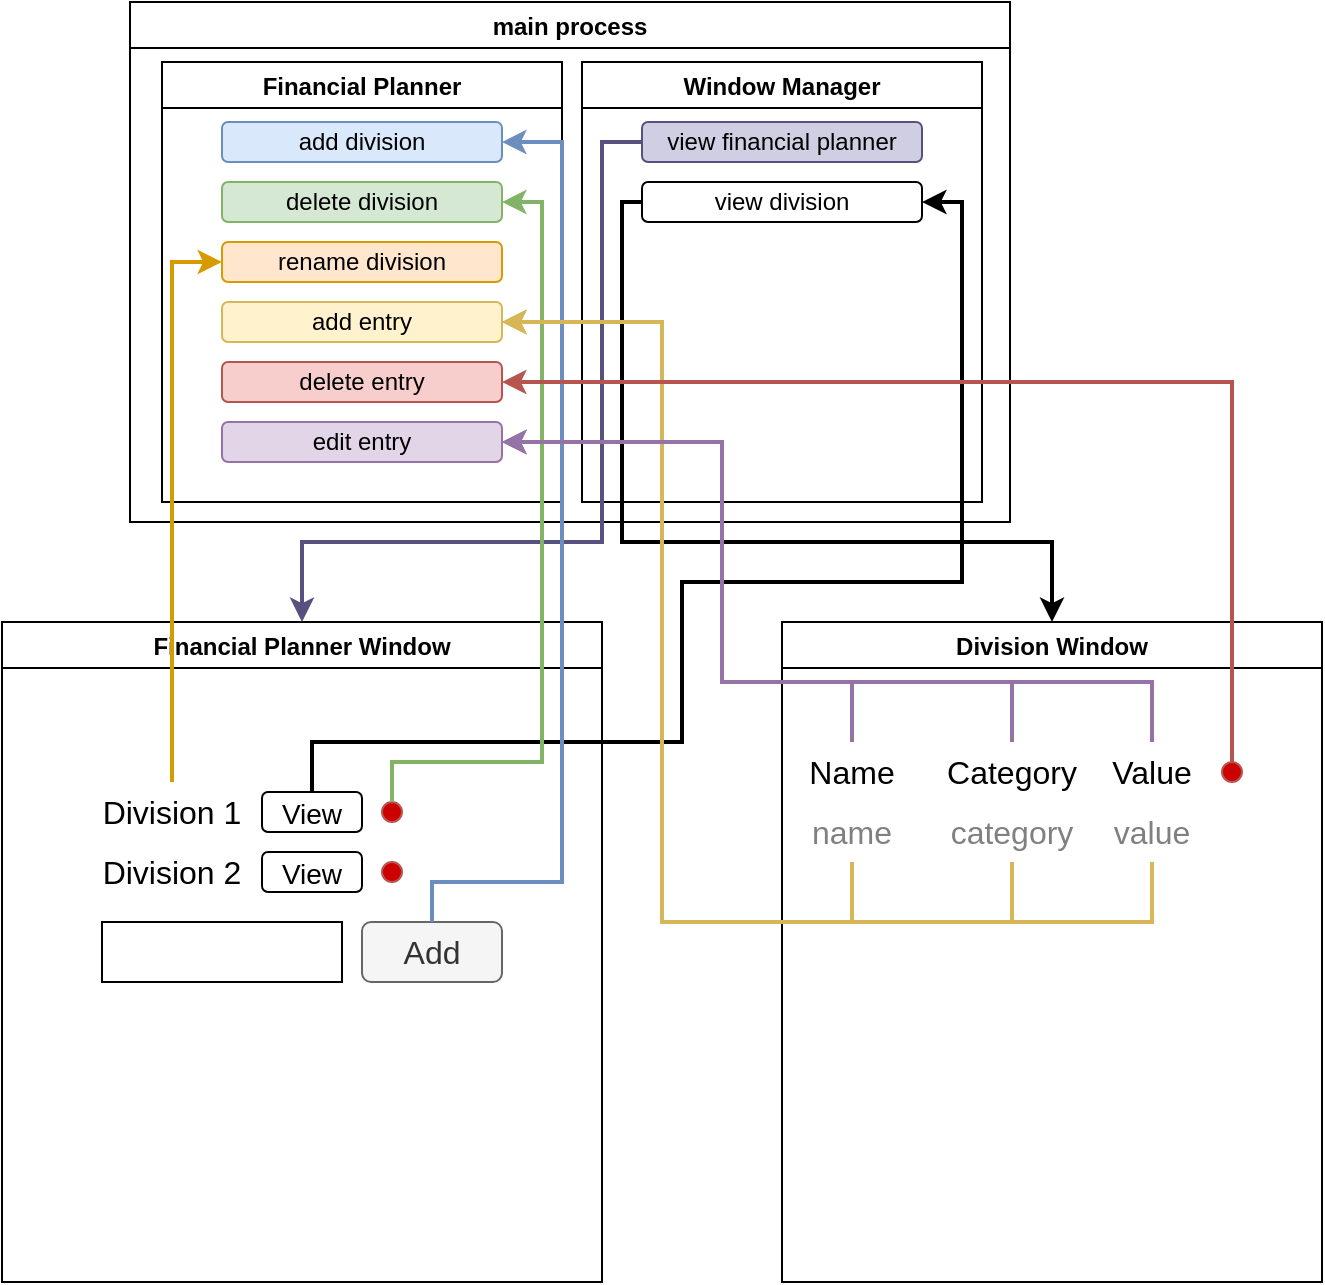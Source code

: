 <mxfile version="16.5.6" type="device"><diagram id="IR8nIRefVtMFKVbFjQfQ" name="Page-1"><mxGraphModel dx="868" dy="450" grid="1" gridSize="10" guides="1" tooltips="1" connect="1" arrows="1" fold="1" page="1" pageScale="1" pageWidth="827" pageHeight="1169" math="0" shadow="0"><root><mxCell id="0"/><mxCell id="1" parent="0"/><mxCell id="wXph6S3kjOuy-FJTphcv-1" value="main process" style="swimlane;" vertex="1" parent="1"><mxGeometry x="194" y="30" width="440" height="260" as="geometry"/></mxCell><mxCell id="wXph6S3kjOuy-FJTphcv-2" value="Financial Planner" style="swimlane;" vertex="1" parent="wXph6S3kjOuy-FJTphcv-1"><mxGeometry x="16" y="30" width="200" height="220" as="geometry"/></mxCell><mxCell id="wXph6S3kjOuy-FJTphcv-6" value="add division" style="rounded=1;whiteSpace=wrap;html=1;fillColor=#dae8fc;strokeColor=#6c8ebf;" vertex="1" parent="wXph6S3kjOuy-FJTphcv-2"><mxGeometry x="30" y="30" width="140" height="20" as="geometry"/></mxCell><mxCell id="wXph6S3kjOuy-FJTphcv-7" value="delete division" style="rounded=1;whiteSpace=wrap;html=1;fillColor=#d5e8d4;strokeColor=#82b366;" vertex="1" parent="wXph6S3kjOuy-FJTphcv-2"><mxGeometry x="30" y="60" width="140" height="20" as="geometry"/></mxCell><mxCell id="wXph6S3kjOuy-FJTphcv-8" value="rename division" style="rounded=1;whiteSpace=wrap;html=1;fillColor=#ffe6cc;strokeColor=#d79b00;" vertex="1" parent="wXph6S3kjOuy-FJTphcv-2"><mxGeometry x="30" y="90" width="140" height="20" as="geometry"/></mxCell><mxCell id="wXph6S3kjOuy-FJTphcv-10" value="add entry" style="rounded=1;whiteSpace=wrap;html=1;fillColor=#fff2cc;strokeColor=#d6b656;" vertex="1" parent="wXph6S3kjOuy-FJTphcv-2"><mxGeometry x="30" y="120" width="140" height="20" as="geometry"/></mxCell><mxCell id="wXph6S3kjOuy-FJTphcv-11" value="delete entry" style="rounded=1;whiteSpace=wrap;html=1;fillColor=#f8cecc;strokeColor=#b85450;" vertex="1" parent="wXph6S3kjOuy-FJTphcv-2"><mxGeometry x="30" y="150" width="140" height="20" as="geometry"/></mxCell><mxCell id="wXph6S3kjOuy-FJTphcv-12" value="edit entry" style="rounded=1;whiteSpace=wrap;html=1;fillColor=#e1d5e7;strokeColor=#9673a6;" vertex="1" parent="wXph6S3kjOuy-FJTphcv-2"><mxGeometry x="30" y="180" width="140" height="20" as="geometry"/></mxCell><mxCell id="wXph6S3kjOuy-FJTphcv-3" value="Window Manager" style="swimlane;" vertex="1" parent="wXph6S3kjOuy-FJTphcv-1"><mxGeometry x="226" y="30" width="200" height="220" as="geometry"/></mxCell><mxCell id="wXph6S3kjOuy-FJTphcv-9" value="view financial planner" style="rounded=1;whiteSpace=wrap;html=1;fillColor=#d0cee2;strokeColor=#56517e;" vertex="1" parent="wXph6S3kjOuy-FJTphcv-3"><mxGeometry x="30" y="30" width="140" height="20" as="geometry"/></mxCell><mxCell id="wXph6S3kjOuy-FJTphcv-13" value="view division" style="rounded=1;whiteSpace=wrap;html=1;" vertex="1" parent="wXph6S3kjOuy-FJTphcv-3"><mxGeometry x="30" y="60" width="140" height="20" as="geometry"/></mxCell><mxCell id="wXph6S3kjOuy-FJTphcv-4" value="Financial Planner Window" style="swimlane;" vertex="1" parent="1"><mxGeometry x="130" y="340" width="300" height="330" as="geometry"/></mxCell><mxCell id="wXph6S3kjOuy-FJTphcv-14" value="&lt;font style=&quot;font-size: 16px&quot;&gt;Division 1&lt;/font&gt;" style="text;html=1;strokeColor=none;fillColor=none;align=center;verticalAlign=middle;whiteSpace=wrap;rounded=0;" vertex="1" parent="wXph6S3kjOuy-FJTphcv-4"><mxGeometry x="40" y="80" width="90" height="30" as="geometry"/></mxCell><mxCell id="wXph6S3kjOuy-FJTphcv-15" value="" style="ellipse;whiteSpace=wrap;html=1;aspect=fixed;fillColor=#CC0000;strokeColor=#b85450;" vertex="1" parent="wXph6S3kjOuy-FJTphcv-4"><mxGeometry x="190" y="90" width="10" height="10" as="geometry"/></mxCell><mxCell id="wXph6S3kjOuy-FJTphcv-16" value="&lt;font style=&quot;font-size: 16px&quot;&gt;Division 2&lt;/font&gt;" style="text;html=1;strokeColor=none;fillColor=none;align=center;verticalAlign=middle;whiteSpace=wrap;rounded=0;" vertex="1" parent="wXph6S3kjOuy-FJTphcv-4"><mxGeometry x="40" y="110" width="90" height="30" as="geometry"/></mxCell><mxCell id="wXph6S3kjOuy-FJTphcv-17" value="" style="ellipse;whiteSpace=wrap;html=1;aspect=fixed;fillColor=#CC0000;strokeColor=#b85450;" vertex="1" parent="wXph6S3kjOuy-FJTphcv-4"><mxGeometry x="190" y="120" width="10" height="10" as="geometry"/></mxCell><mxCell id="wXph6S3kjOuy-FJTphcv-19" value="" style="rounded=0;whiteSpace=wrap;html=1;fontSize=16;" vertex="1" parent="wXph6S3kjOuy-FJTphcv-4"><mxGeometry x="50" y="150" width="120" height="30" as="geometry"/></mxCell><mxCell id="wXph6S3kjOuy-FJTphcv-20" value="Add" style="rounded=1;whiteSpace=wrap;html=1;fontSize=16;fillColor=#f5f5f5;fontColor=#333333;strokeColor=#666666;" vertex="1" parent="wXph6S3kjOuy-FJTphcv-4"><mxGeometry x="180" y="150" width="70" height="30" as="geometry"/></mxCell><mxCell id="wXph6S3kjOuy-FJTphcv-21" value="&lt;font style=&quot;font-size: 14px&quot;&gt;View&lt;/font&gt;" style="rounded=1;whiteSpace=wrap;html=1;fontSize=16;" vertex="1" parent="wXph6S3kjOuy-FJTphcv-4"><mxGeometry x="130" y="85" width="50" height="20" as="geometry"/></mxCell><mxCell id="wXph6S3kjOuy-FJTphcv-30" value="&lt;font style=&quot;font-size: 14px&quot;&gt;View&lt;/font&gt;" style="rounded=1;whiteSpace=wrap;html=1;fontSize=16;" vertex="1" parent="wXph6S3kjOuy-FJTphcv-4"><mxGeometry x="130" y="115" width="50" height="20" as="geometry"/></mxCell><mxCell id="wXph6S3kjOuy-FJTphcv-5" value="Division Window" style="swimlane;" vertex="1" parent="1"><mxGeometry x="520" y="340" width="270" height="330" as="geometry"/></mxCell><mxCell id="wXph6S3kjOuy-FJTphcv-31" value="&lt;font style=&quot;font-size: 16px&quot;&gt;Name&lt;/font&gt;" style="text;html=1;strokeColor=none;fillColor=none;align=center;verticalAlign=middle;whiteSpace=wrap;rounded=0;" vertex="1" parent="wXph6S3kjOuy-FJTphcv-5"><mxGeometry x="-10" y="60" width="90" height="30" as="geometry"/></mxCell><mxCell id="wXph6S3kjOuy-FJTphcv-32" value="&lt;font style=&quot;font-size: 16px&quot;&gt;Category&lt;/font&gt;" style="text;html=1;strokeColor=none;fillColor=none;align=center;verticalAlign=middle;whiteSpace=wrap;rounded=0;" vertex="1" parent="wXph6S3kjOuy-FJTphcv-5"><mxGeometry x="70" y="60" width="90" height="30" as="geometry"/></mxCell><mxCell id="wXph6S3kjOuy-FJTphcv-33" value="&lt;font style=&quot;font-size: 16px&quot;&gt;Value&lt;/font&gt;" style="text;html=1;strokeColor=none;fillColor=none;align=center;verticalAlign=middle;whiteSpace=wrap;rounded=0;" vertex="1" parent="wXph6S3kjOuy-FJTphcv-5"><mxGeometry x="140" y="60" width="90" height="30" as="geometry"/></mxCell><mxCell id="wXph6S3kjOuy-FJTphcv-35" value="" style="ellipse;whiteSpace=wrap;html=1;aspect=fixed;fillColor=#CC0000;strokeColor=#b85450;" vertex="1" parent="wXph6S3kjOuy-FJTphcv-5"><mxGeometry x="220" y="70" width="10" height="10" as="geometry"/></mxCell><mxCell id="wXph6S3kjOuy-FJTphcv-36" value="&lt;font style=&quot;font-size: 16px&quot;&gt;name&lt;/font&gt;" style="text;html=1;strokeColor=none;fillColor=none;align=center;verticalAlign=middle;whiteSpace=wrap;rounded=0;fontColor=#808080;" vertex="1" parent="wXph6S3kjOuy-FJTphcv-5"><mxGeometry x="-10" y="90" width="90" height="30" as="geometry"/></mxCell><mxCell id="wXph6S3kjOuy-FJTphcv-37" value="&lt;font style=&quot;font-size: 16px&quot;&gt;category&lt;/font&gt;" style="text;html=1;strokeColor=none;fillColor=none;align=center;verticalAlign=middle;whiteSpace=wrap;rounded=0;fontColor=#808080;" vertex="1" parent="wXph6S3kjOuy-FJTphcv-5"><mxGeometry x="70" y="90" width="90" height="30" as="geometry"/></mxCell><mxCell id="wXph6S3kjOuy-FJTphcv-39" value="&lt;font style=&quot;font-size: 16px&quot;&gt;value&lt;/font&gt;" style="text;html=1;strokeColor=none;fillColor=none;align=center;verticalAlign=middle;whiteSpace=wrap;rounded=0;fontColor=#808080;" vertex="1" parent="wXph6S3kjOuy-FJTphcv-5"><mxGeometry x="140" y="90" width="90" height="30" as="geometry"/></mxCell><mxCell id="wXph6S3kjOuy-FJTphcv-40" value="" style="endArrow=classic;html=1;rounded=0;fontSize=14;fontColor=#808080;exitX=0;exitY=0.5;exitDx=0;exitDy=0;entryX=0.5;entryY=0;entryDx=0;entryDy=0;fillColor=#d0cee2;strokeColor=#56517e;edgeStyle=orthogonalEdgeStyle;strokeWidth=2;" edge="1" parent="1" source="wXph6S3kjOuy-FJTphcv-9" target="wXph6S3kjOuy-FJTphcv-4"><mxGeometry width="50" height="50" relative="1" as="geometry"><mxPoint x="390" y="270" as="sourcePoint"/><mxPoint x="440" y="220" as="targetPoint"/><Array as="points"><mxPoint x="430" y="100"/><mxPoint x="430" y="300"/><mxPoint x="280" y="300"/></Array></mxGeometry></mxCell><mxCell id="wXph6S3kjOuy-FJTphcv-41" value="" style="endArrow=classic;html=1;rounded=0;fontSize=14;fontColor=#808080;strokeWidth=2;exitX=0.5;exitY=0;exitDx=0;exitDy=0;entryX=1;entryY=0.5;entryDx=0;entryDy=0;edgeStyle=orthogonalEdgeStyle;" edge="1" parent="1" source="wXph6S3kjOuy-FJTphcv-21" target="wXph6S3kjOuy-FJTphcv-13"><mxGeometry width="50" height="50" relative="1" as="geometry"><mxPoint x="390" y="370" as="sourcePoint"/><mxPoint x="480" y="300" as="targetPoint"/><Array as="points"><mxPoint x="285" y="400"/><mxPoint x="470" y="400"/><mxPoint x="470" y="320"/><mxPoint x="610" y="320"/><mxPoint x="610" y="130"/></Array></mxGeometry></mxCell><mxCell id="wXph6S3kjOuy-FJTphcv-42" value="" style="endArrow=classic;html=1;rounded=0;fontSize=14;fontColor=#808080;strokeWidth=2;exitX=0;exitY=0.5;exitDx=0;exitDy=0;entryX=0.5;entryY=0;entryDx=0;entryDy=0;edgeStyle=orthogonalEdgeStyle;" edge="1" parent="1" source="wXph6S3kjOuy-FJTphcv-13" target="wXph6S3kjOuy-FJTphcv-5"><mxGeometry width="50" height="50" relative="1" as="geometry"><mxPoint x="295" y="435" as="sourcePoint"/><mxPoint x="600" y="140" as="targetPoint"/><Array as="points"><mxPoint x="440" y="130"/><mxPoint x="440" y="300"/><mxPoint x="655" y="300"/></Array></mxGeometry></mxCell><mxCell id="wXph6S3kjOuy-FJTphcv-44" value="" style="endArrow=classic;html=1;rounded=0;fontSize=14;fontColor=#808080;entryX=1;entryY=0.5;entryDx=0;entryDy=0;fillColor=#dae8fc;strokeColor=#6c8ebf;edgeStyle=orthogonalEdgeStyle;strokeWidth=2;exitX=0.5;exitY=0;exitDx=0;exitDy=0;" edge="1" parent="1" source="wXph6S3kjOuy-FJTphcv-20" target="wXph6S3kjOuy-FJTphcv-6"><mxGeometry width="50" height="50" relative="1" as="geometry"><mxPoint x="450" y="350" as="sourcePoint"/><mxPoint x="290" y="350" as="targetPoint"/><Array as="points"><mxPoint x="345" y="470"/><mxPoint x="410" y="470"/><mxPoint x="410" y="100"/></Array></mxGeometry></mxCell><mxCell id="wXph6S3kjOuy-FJTphcv-45" value="" style="endArrow=classic;html=1;rounded=0;fontSize=14;fontColor=#808080;exitX=0.5;exitY=0;exitDx=0;exitDy=0;entryX=1;entryY=0.5;entryDx=0;entryDy=0;fillColor=#d5e8d4;strokeColor=#82b366;edgeStyle=orthogonalEdgeStyle;strokeWidth=2;" edge="1" parent="1" source="wXph6S3kjOuy-FJTphcv-15" target="wXph6S3kjOuy-FJTphcv-7"><mxGeometry width="50" height="50" relative="1" as="geometry"><mxPoint x="470" y="120" as="sourcePoint"/><mxPoint x="300" y="360" as="targetPoint"/><Array as="points"><mxPoint x="325" y="410"/><mxPoint x="400" y="410"/><mxPoint x="400" y="130"/></Array></mxGeometry></mxCell><mxCell id="wXph6S3kjOuy-FJTphcv-46" value="" style="endArrow=classic;html=1;rounded=0;fontSize=14;fontColor=#808080;exitX=0.5;exitY=0;exitDx=0;exitDy=0;fillColor=#ffe6cc;strokeColor=#d79b00;edgeStyle=orthogonalEdgeStyle;strokeWidth=2;entryX=0;entryY=0.5;entryDx=0;entryDy=0;" edge="1" parent="1" source="wXph6S3kjOuy-FJTphcv-14" target="wXph6S3kjOuy-FJTphcv-8"><mxGeometry width="50" height="50" relative="1" as="geometry"><mxPoint x="480" y="130" as="sourcePoint"/><mxPoint x="130" y="250" as="targetPoint"/><Array as="points"><mxPoint x="215" y="160"/></Array></mxGeometry></mxCell><mxCell id="wXph6S3kjOuy-FJTphcv-47" value="" style="endArrow=classic;html=1;rounded=0;fontSize=14;fontColor=#808080;exitX=0.5;exitY=1;exitDx=0;exitDy=0;entryX=1;entryY=0.5;entryDx=0;entryDy=0;fillColor=#fff2cc;strokeColor=#d6b656;edgeStyle=orthogonalEdgeStyle;strokeWidth=2;" edge="1" parent="1" source="wXph6S3kjOuy-FJTphcv-36" target="wXph6S3kjOuy-FJTphcv-10"><mxGeometry width="50" height="50" relative="1" as="geometry"><mxPoint x="490" y="140" as="sourcePoint"/><mxPoint x="320" y="380" as="targetPoint"/><Array as="points"><mxPoint x="555" y="490"/><mxPoint x="460" y="490"/><mxPoint x="460" y="190"/></Array></mxGeometry></mxCell><mxCell id="wXph6S3kjOuy-FJTphcv-48" value="" style="endArrow=classic;html=1;rounded=0;fontSize=14;fontColor=#808080;exitX=0.5;exitY=1;exitDx=0;exitDy=0;entryX=1;entryY=0.5;entryDx=0;entryDy=0;fillColor=#fff2cc;strokeColor=#d6b656;edgeStyle=orthogonalEdgeStyle;strokeWidth=2;" edge="1" parent="1" source="wXph6S3kjOuy-FJTphcv-37" target="wXph6S3kjOuy-FJTphcv-10"><mxGeometry width="50" height="50" relative="1" as="geometry"><mxPoint x="565" y="470" as="sourcePoint"/><mxPoint x="390" y="200" as="targetPoint"/><Array as="points"><mxPoint x="635" y="490"/><mxPoint x="460" y="490"/><mxPoint x="460" y="190"/></Array></mxGeometry></mxCell><mxCell id="wXph6S3kjOuy-FJTphcv-49" value="" style="endArrow=classic;html=1;rounded=0;fontSize=14;fontColor=#808080;exitX=0.5;exitY=1;exitDx=0;exitDy=0;fillColor=#fff2cc;strokeColor=#d6b656;edgeStyle=orthogonalEdgeStyle;strokeWidth=2;" edge="1" parent="1" source="wXph6S3kjOuy-FJTphcv-39"><mxGeometry width="50" height="50" relative="1" as="geometry"><mxPoint x="575" y="480" as="sourcePoint"/><mxPoint x="380" y="190" as="targetPoint"/><Array as="points"><mxPoint x="705" y="490"/><mxPoint x="460" y="490"/><mxPoint x="460" y="190"/></Array></mxGeometry></mxCell><mxCell id="wXph6S3kjOuy-FJTphcv-50" value="" style="endArrow=classic;html=1;rounded=0;fontSize=14;fontColor=#808080;exitX=0.5;exitY=0;exitDx=0;exitDy=0;entryX=1;entryY=0.5;entryDx=0;entryDy=0;fillColor=#e1d5e7;strokeColor=#9673a6;edgeStyle=orthogonalEdgeStyle;strokeWidth=2;" edge="1" parent="1" source="wXph6S3kjOuy-FJTphcv-31" target="wXph6S3kjOuy-FJTphcv-12"><mxGeometry width="50" height="50" relative="1" as="geometry"><mxPoint x="585" y="490" as="sourcePoint"/><mxPoint x="410" y="220" as="targetPoint"/><Array as="points"><mxPoint x="555" y="370"/><mxPoint x="490" y="370"/><mxPoint x="490" y="250"/></Array></mxGeometry></mxCell><mxCell id="wXph6S3kjOuy-FJTphcv-51" value="" style="endArrow=classic;html=1;rounded=0;fontSize=14;fontColor=#808080;exitX=0.5;exitY=0;exitDx=0;exitDy=0;entryX=1;entryY=0.5;entryDx=0;entryDy=0;fillColor=#e1d5e7;strokeColor=#9673a6;edgeStyle=orthogonalEdgeStyle;strokeWidth=2;" edge="1" parent="1" source="wXph6S3kjOuy-FJTphcv-32" target="wXph6S3kjOuy-FJTphcv-12"><mxGeometry width="50" height="50" relative="1" as="geometry"><mxPoint x="565" y="410" as="sourcePoint"/><mxPoint x="390" y="260" as="targetPoint"/><Array as="points"><mxPoint x="635" y="370"/><mxPoint x="490" y="370"/><mxPoint x="490" y="250"/></Array></mxGeometry></mxCell><mxCell id="wXph6S3kjOuy-FJTphcv-52" value="" style="endArrow=classic;html=1;rounded=0;fontSize=14;fontColor=#808080;exitX=0.5;exitY=0;exitDx=0;exitDy=0;entryX=1;entryY=0.5;entryDx=0;entryDy=0;fillColor=#e1d5e7;strokeColor=#9673a6;edgeStyle=orthogonalEdgeStyle;strokeWidth=2;" edge="1" parent="1" source="wXph6S3kjOuy-FJTphcv-33" target="wXph6S3kjOuy-FJTphcv-12"><mxGeometry width="50" height="50" relative="1" as="geometry"><mxPoint x="575" y="420" as="sourcePoint"/><mxPoint x="400" y="270" as="targetPoint"/><Array as="points"><mxPoint x="705" y="370"/><mxPoint x="490" y="370"/><mxPoint x="490" y="250"/></Array></mxGeometry></mxCell><mxCell id="wXph6S3kjOuy-FJTphcv-53" value="" style="endArrow=classic;html=1;rounded=0;fontSize=14;fontColor=#808080;exitX=0.5;exitY=0;exitDx=0;exitDy=0;entryX=1;entryY=0.5;entryDx=0;entryDy=0;fillColor=#f8cecc;strokeColor=#b85450;edgeStyle=orthogonalEdgeStyle;strokeWidth=2;" edge="1" parent="1" source="wXph6S3kjOuy-FJTphcv-35" target="wXph6S3kjOuy-FJTphcv-11"><mxGeometry width="50" height="50" relative="1" as="geometry"><mxPoint x="585" y="430" as="sourcePoint"/><mxPoint x="410" y="280" as="targetPoint"/><Array as="points"><mxPoint x="745" y="220"/></Array></mxGeometry></mxCell></root></mxGraphModel></diagram></mxfile>